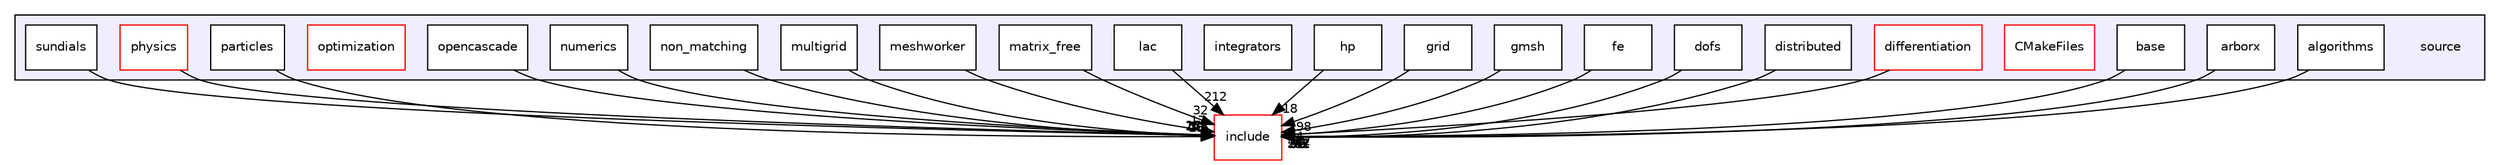 digraph "source" {
  compound=true
  node [ fontsize="10", fontname="Helvetica"];
  edge [ labelfontsize="10", labelfontname="Helvetica"];
  subgraph clusterdir_b2f33c71d4aa5e7af42a1ca61ff5af1b {
    graph [ bgcolor="#eeeeff", pencolor="black", label="" URL="dir_b2f33c71d4aa5e7af42a1ca61ff5af1b.html"];
    dir_b2f33c71d4aa5e7af42a1ca61ff5af1b [shape=plaintext label="source"];
    dir_1f1e02da0ed68619c8cd86756bb8077c [shape=box label="algorithms" color="black" fillcolor="white" style="filled" URL="dir_1f1e02da0ed68619c8cd86756bb8077c.html"];
    dir_4714466d58058f3b5fe734c64356281b [shape=box label="arborx" color="black" fillcolor="white" style="filled" URL="dir_4714466d58058f3b5fe734c64356281b.html"];
    dir_03ac4680c0d790f1da23c9de4fcee0bb [shape=box label="base" color="black" fillcolor="white" style="filled" URL="dir_03ac4680c0d790f1da23c9de4fcee0bb.html"];
    dir_3a689b936af933407142eb2ba45d7617 [shape=box label="CMakeFiles" color="red" fillcolor="white" style="filled" URL="dir_3a689b936af933407142eb2ba45d7617.html"];
    dir_7619c04fbd8f49fec3baf3cd125d542b [shape=box label="differentiation" color="red" fillcolor="white" style="filled" URL="dir_7619c04fbd8f49fec3baf3cd125d542b.html"];
    dir_781e317eeaccd0b64e124389abb34d67 [shape=box label="distributed" color="black" fillcolor="white" style="filled" URL="dir_781e317eeaccd0b64e124389abb34d67.html"];
    dir_1f2adf7ce65531a349305fdfc0ca81fd [shape=box label="dofs" color="black" fillcolor="white" style="filled" URL="dir_1f2adf7ce65531a349305fdfc0ca81fd.html"];
    dir_1074114311876455202a056748837c38 [shape=box label="fe" color="black" fillcolor="white" style="filled" URL="dir_1074114311876455202a056748837c38.html"];
    dir_adab93233f18c8156d9221e9de752c84 [shape=box label="gmsh" color="black" fillcolor="white" style="filled" URL="dir_adab93233f18c8156d9221e9de752c84.html"];
    dir_24dd05df1c0190a9af599d79f1bf0571 [shape=box label="grid" color="black" fillcolor="white" style="filled" URL="dir_24dd05df1c0190a9af599d79f1bf0571.html"];
    dir_8a85bdb9c590c2e5c3bf7eb8c5a1f6d5 [shape=box label="hp" color="black" fillcolor="white" style="filled" URL="dir_8a85bdb9c590c2e5c3bf7eb8c5a1f6d5.html"];
    dir_ed430a8dc172d936e9a12c5b69b6c23a [shape=box label="integrators" color="black" fillcolor="white" style="filled" URL="dir_ed430a8dc172d936e9a12c5b69b6c23a.html"];
    dir_d5c75a340e4829ceb672546587d22d54 [shape=box label="lac" color="black" fillcolor="white" style="filled" URL="dir_d5c75a340e4829ceb672546587d22d54.html"];
    dir_1de065469557ba32ffc8eb44e2c3b99b [shape=box label="matrix_free" color="black" fillcolor="white" style="filled" URL="dir_1de065469557ba32ffc8eb44e2c3b99b.html"];
    dir_732aa14689db254b7ac793f9c13dde1e [shape=box label="meshworker" color="black" fillcolor="white" style="filled" URL="dir_732aa14689db254b7ac793f9c13dde1e.html"];
    dir_891077b7e3914bef3ac228768af55d18 [shape=box label="multigrid" color="black" fillcolor="white" style="filled" URL="dir_891077b7e3914bef3ac228768af55d18.html"];
    dir_a1cdf5ae9e5daa65fa087ad632a1c541 [shape=box label="non_matching" color="black" fillcolor="white" style="filled" URL="dir_a1cdf5ae9e5daa65fa087ad632a1c541.html"];
    dir_c371c8e3c4a27917e93effe7d4bd6cc8 [shape=box label="numerics" color="black" fillcolor="white" style="filled" URL="dir_c371c8e3c4a27917e93effe7d4bd6cc8.html"];
    dir_943739da40d8170036cf76c9e5858a48 [shape=box label="opencascade" color="black" fillcolor="white" style="filled" URL="dir_943739da40d8170036cf76c9e5858a48.html"];
    dir_a96926bcca55098b3ff17a94cd54d77b [shape=box label="optimization" color="red" fillcolor="white" style="filled" URL="dir_a96926bcca55098b3ff17a94cd54d77b.html"];
    dir_ca918688fe6ad16dbc1c00f976b7b03f [shape=box label="particles" color="black" fillcolor="white" style="filled" URL="dir_ca918688fe6ad16dbc1c00f976b7b03f.html"];
    dir_0bb6fb3955098fc73677280bd611af3b [shape=box label="physics" color="red" fillcolor="white" style="filled" URL="dir_0bb6fb3955098fc73677280bd611af3b.html"];
    dir_0772c5cbe71b3a551a18bc202d7caf73 [shape=box label="sundials" color="black" fillcolor="white" style="filled" URL="dir_0772c5cbe71b3a551a18bc202d7caf73.html"];
  }
  dir_d44c64559bbebec7f509842c48db8b23 [shape=box label="include" fillcolor="white" style="filled" color="red" URL="dir_d44c64559bbebec7f509842c48db8b23.html"];
  dir_1f2adf7ce65531a349305fdfc0ca81fd->dir_d44c64559bbebec7f509842c48db8b23 [headlabel="181", labeldistance=1.5 headhref="dir_000045_000004.html"];
  dir_1074114311876455202a056748837c38->dir_d44c64559bbebec7f509842c48db8b23 [headlabel="482", labeldistance=1.5 headhref="dir_000046_000004.html"];
  dir_891077b7e3914bef3ac228768af55d18->dir_d44c64559bbebec7f509842c48db8b23 [headlabel="125", labeldistance=1.5 headhref="dir_000054_000004.html"];
  dir_8a85bdb9c590c2e5c3bf7eb8c5a1f6d5->dir_d44c64559bbebec7f509842c48db8b23 [headlabel="18", labeldistance=1.5 headhref="dir_000049_000004.html"];
  dir_7619c04fbd8f49fec3baf3cd125d542b->dir_d44c64559bbebec7f509842c48db8b23 [headlabel="51", labeldistance=1.5 headhref="dir_000041_000004.html"];
  dir_943739da40d8170036cf76c9e5858a48->dir_d44c64559bbebec7f509842c48db8b23 [headlabel="5", labeldistance=1.5 headhref="dir_000057_000004.html"];
  dir_1de065469557ba32ffc8eb44e2c3b99b->dir_d44c64559bbebec7f509842c48db8b23 [headlabel="32", labeldistance=1.5 headhref="dir_000052_000004.html"];
  dir_24dd05df1c0190a9af599d79f1bf0571->dir_d44c64559bbebec7f509842c48db8b23 [headlabel="198", labeldistance=1.5 headhref="dir_000048_000004.html"];
  dir_ca918688fe6ad16dbc1c00f976b7b03f->dir_d44c64559bbebec7f509842c48db8b23 [headlabel="25", labeldistance=1.5 headhref="dir_000060_000004.html"];
  dir_4714466d58058f3b5fe734c64356281b->dir_d44c64559bbebec7f509842c48db8b23 [headlabel="1", labeldistance=1.5 headhref="dir_000039_000004.html"];
  dir_d5c75a340e4829ceb672546587d22d54->dir_d44c64559bbebec7f509842c48db8b23 [headlabel="212", labeldistance=1.5 headhref="dir_000051_000004.html"];
  dir_0bb6fb3955098fc73677280bd611af3b->dir_d44c64559bbebec7f509842c48db8b23 [headlabel="4", labeldistance=1.5 headhref="dir_000061_000004.html"];
  dir_1f1e02da0ed68619c8cd86756bb8077c->dir_d44c64559bbebec7f509842c48db8b23 [headlabel="15", labeldistance=1.5 headhref="dir_000038_000004.html"];
  dir_adab93233f18c8156d9221e9de752c84->dir_d44c64559bbebec7f509842c48db8b23 [headlabel="4", labeldistance=1.5 headhref="dir_000047_000004.html"];
  dir_a1cdf5ae9e5daa65fa087ad632a1c541->dir_d44c64559bbebec7f509842c48db8b23 [headlabel="19", labeldistance=1.5 headhref="dir_000055_000004.html"];
  dir_0772c5cbe71b3a551a18bc202d7caf73->dir_d44c64559bbebec7f509842c48db8b23 [headlabel="30", labeldistance=1.5 headhref="dir_000063_000004.html"];
  dir_781e317eeaccd0b64e124389abb34d67->dir_d44c64559bbebec7f509842c48db8b23 [headlabel="70", labeldistance=1.5 headhref="dir_000044_000004.html"];
  dir_c371c8e3c4a27917e93effe7d4bd6cc8->dir_d44c64559bbebec7f509842c48db8b23 [headlabel="274", labeldistance=1.5 headhref="dir_000056_000004.html"];
  dir_03ac4680c0d790f1da23c9de4fcee0bb->dir_d44c64559bbebec7f509842c48db8b23 [headlabel="242", labeldistance=1.5 headhref="dir_000040_000004.html"];
  dir_732aa14689db254b7ac793f9c13dde1e->dir_d44c64559bbebec7f509842c48db8b23 [headlabel="17", labeldistance=1.5 headhref="dir_000053_000004.html"];
}

